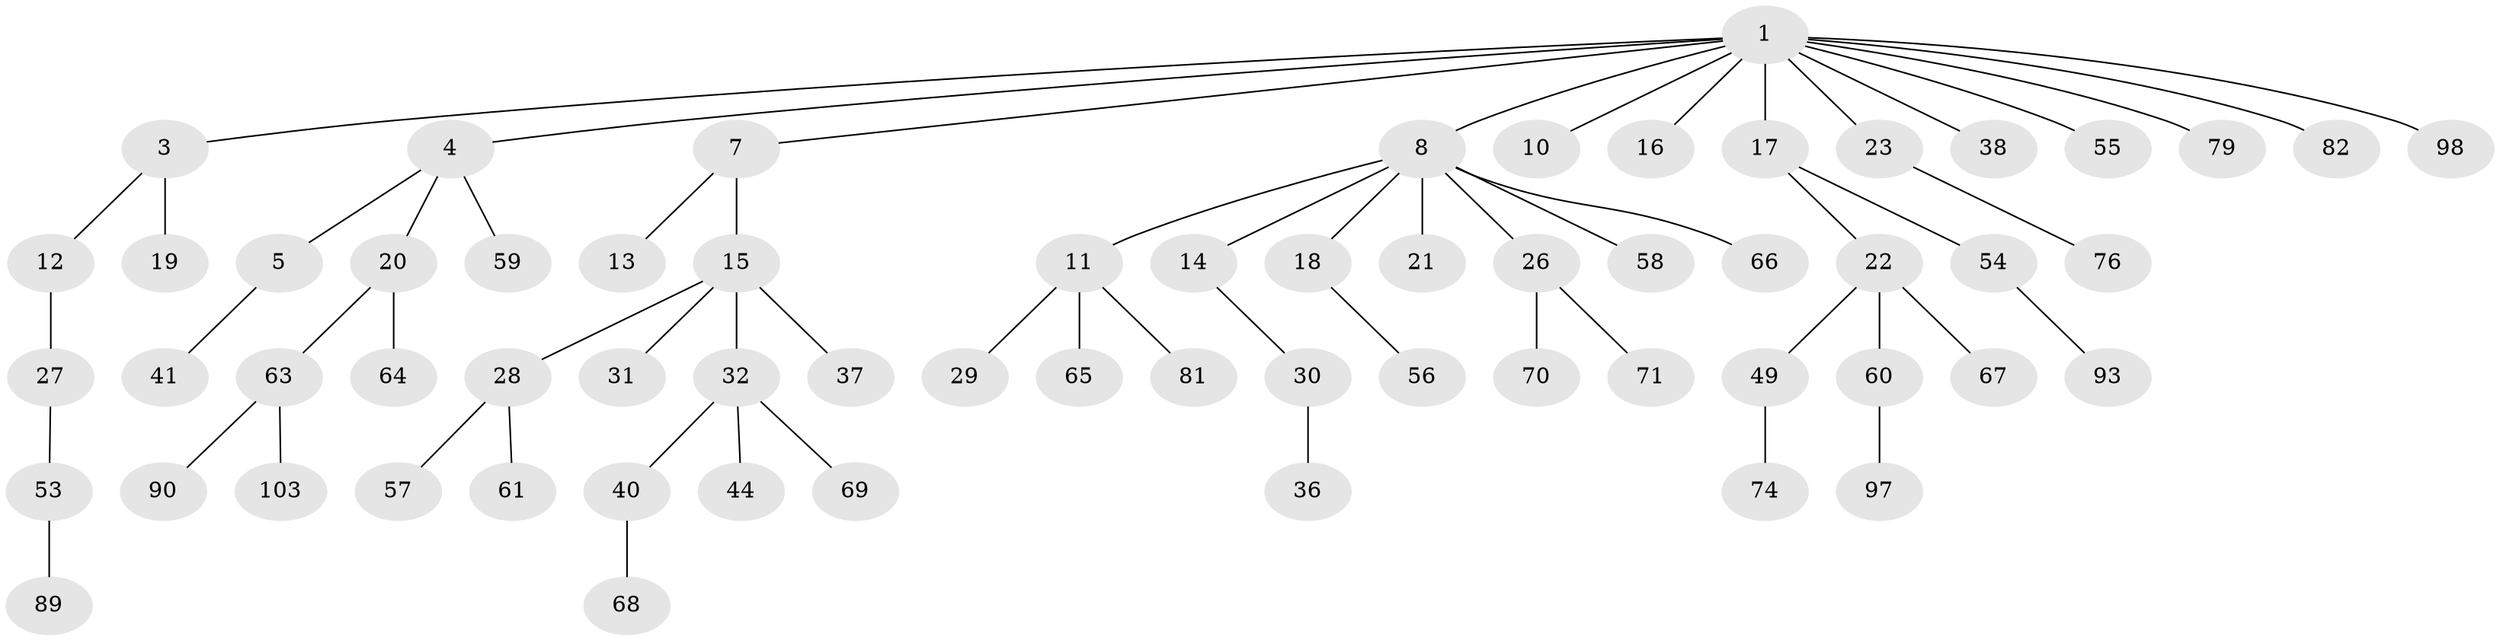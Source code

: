// original degree distribution, {7: 0.009433962264150943, 4: 0.10377358490566038, 3: 0.0660377358490566, 5: 0.018867924528301886, 2: 0.2641509433962264, 6: 0.02830188679245283, 1: 0.5094339622641509}
// Generated by graph-tools (version 1.1) at 2025/19/03/04/25 18:19:03]
// undirected, 63 vertices, 62 edges
graph export_dot {
graph [start="1"]
  node [color=gray90,style=filled];
  1 [super="+2+6"];
  3;
  4 [super="+33"];
  5;
  7 [super="+35"];
  8 [super="+9"];
  10 [super="+46"];
  11;
  12;
  13 [super="+73"];
  14;
  15 [super="+24"];
  16 [super="+51"];
  17 [super="+87"];
  18 [super="+25"];
  19;
  20 [super="+48+78+47"];
  21 [super="+42"];
  22 [super="+34"];
  23 [super="+43"];
  26 [super="+45+39"];
  27;
  28 [super="+99"];
  29;
  30;
  31;
  32;
  36;
  37;
  38;
  40 [super="+100"];
  41;
  44;
  49 [super="+95+52"];
  53;
  54;
  55 [super="+83+77+105+62"];
  56;
  57;
  58;
  59 [super="+72"];
  60;
  61;
  63;
  64;
  65;
  66;
  67;
  68;
  69;
  70;
  71;
  74;
  76;
  79 [super="+96"];
  81;
  82 [super="+101+84"];
  89;
  90;
  93;
  97;
  98;
  103;
  1 -- 3;
  1 -- 4;
  1 -- 7;
  1 -- 23;
  1 -- 82;
  1 -- 16;
  1 -- 10;
  1 -- 17;
  1 -- 98;
  1 -- 38;
  1 -- 55;
  1 -- 8;
  1 -- 79;
  3 -- 12;
  3 -- 19;
  4 -- 5;
  4 -- 20;
  4 -- 59;
  5 -- 41;
  7 -- 13;
  7 -- 15;
  8 -- 11;
  8 -- 21;
  8 -- 66;
  8 -- 18;
  8 -- 26;
  8 -- 58;
  8 -- 14;
  11 -- 29;
  11 -- 65;
  11 -- 81;
  12 -- 27;
  14 -- 30;
  15 -- 28;
  15 -- 31;
  15 -- 32;
  15 -- 37;
  17 -- 22;
  17 -- 54;
  18 -- 56;
  20 -- 63;
  20 -- 64;
  22 -- 60;
  22 -- 49;
  22 -- 67;
  23 -- 76;
  26 -- 71;
  26 -- 70;
  27 -- 53;
  28 -- 57;
  28 -- 61;
  30 -- 36;
  32 -- 40;
  32 -- 44;
  32 -- 69;
  40 -- 68;
  49 -- 74;
  53 -- 89;
  54 -- 93;
  60 -- 97;
  63 -- 90;
  63 -- 103;
}
